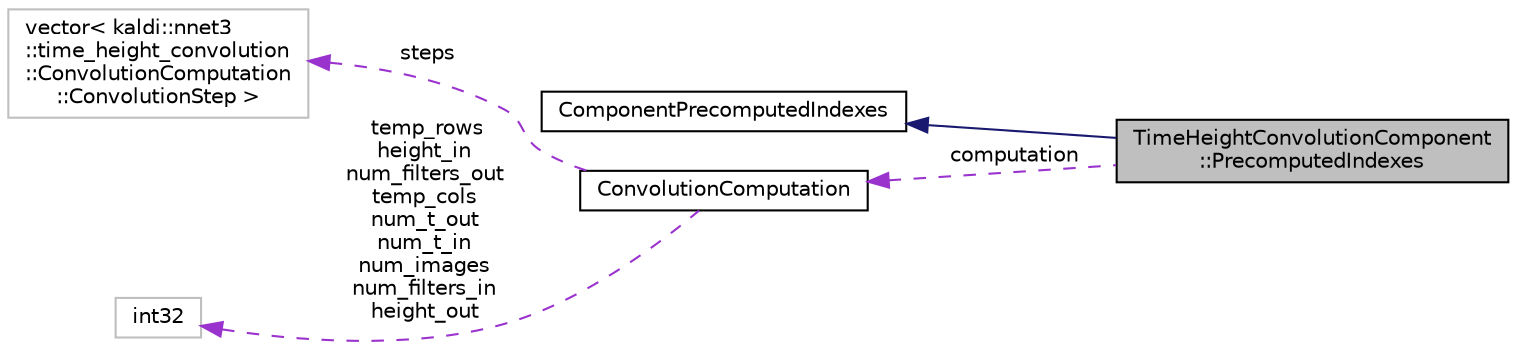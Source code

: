 digraph "TimeHeightConvolutionComponent::PrecomputedIndexes"
{
  edge [fontname="Helvetica",fontsize="10",labelfontname="Helvetica",labelfontsize="10"];
  node [fontname="Helvetica",fontsize="10",shape=record];
  rankdir="LR";
  Node2 [label="TimeHeightConvolutionComponent\l::PrecomputedIndexes",height=0.2,width=0.4,color="black", fillcolor="grey75", style="filled", fontcolor="black"];
  Node3 -> Node2 [dir="back",color="midnightblue",fontsize="10",style="solid",fontname="Helvetica"];
  Node3 [label="ComponentPrecomputedIndexes",height=0.2,width=0.4,color="black", fillcolor="white", style="filled",URL="$classkaldi_1_1nnet3_1_1ComponentPrecomputedIndexes.html"];
  Node4 -> Node2 [dir="back",color="darkorchid3",fontsize="10",style="dashed",label=" computation" ,fontname="Helvetica"];
  Node4 [label="ConvolutionComputation",height=0.2,width=0.4,color="black", fillcolor="white", style="filled",URL="$structkaldi_1_1nnet3_1_1time__height__convolution_1_1ConvolutionComputation.html",tooltip="This struct represents the structure of a convolution computation. "];
  Node5 -> Node4 [dir="back",color="darkorchid3",fontsize="10",style="dashed",label=" steps" ,fontname="Helvetica"];
  Node5 [label="vector\< kaldi::nnet3\l::time_height_convolution\l::ConvolutionComputation\l::ConvolutionStep \>",height=0.2,width=0.4,color="grey75", fillcolor="white", style="filled"];
  Node6 -> Node4 [dir="back",color="darkorchid3",fontsize="10",style="dashed",label=" temp_rows\nheight_in\nnum_filters_out\ntemp_cols\nnum_t_out\nnum_t_in\nnum_images\nnum_filters_in\nheight_out" ,fontname="Helvetica"];
  Node6 [label="int32",height=0.2,width=0.4,color="grey75", fillcolor="white", style="filled"];
}
